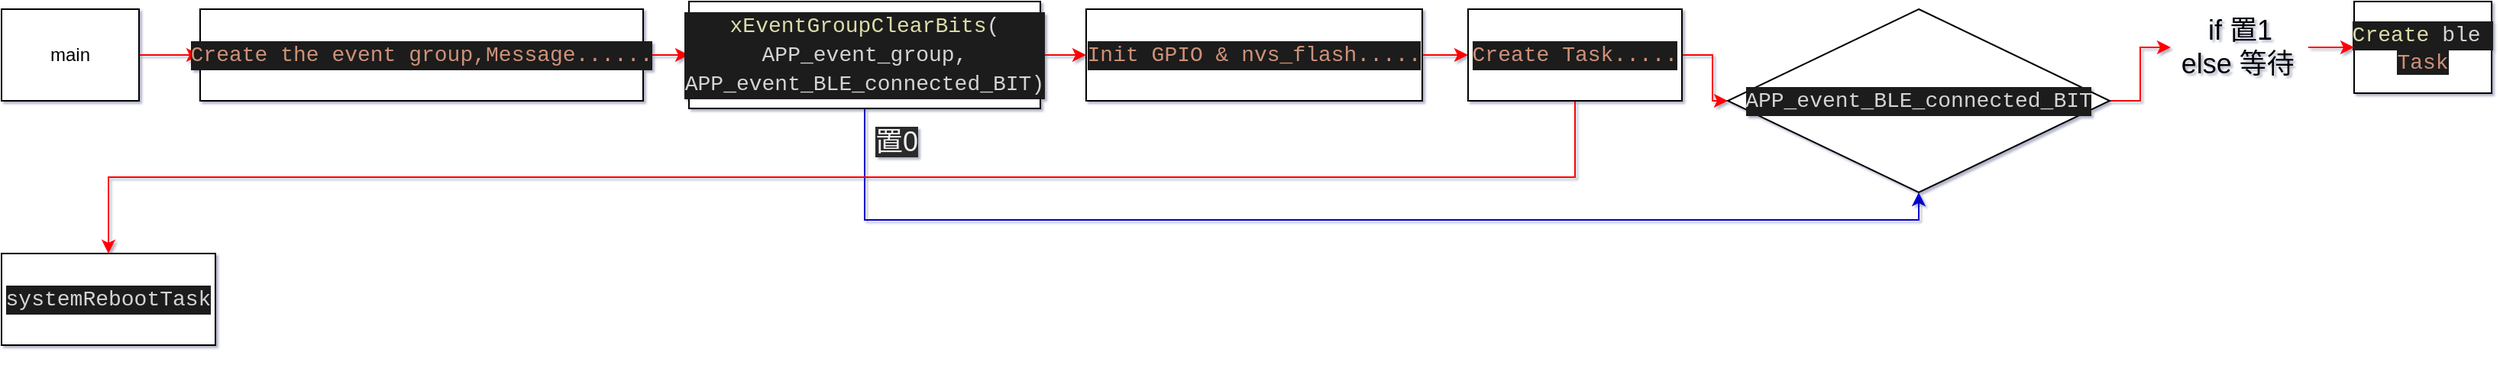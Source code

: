 <mxfile>
    <diagram id="5RoPnD_CVL5SY2kz-Fof" name="第 1 页">
        <mxGraphModel dx="861" dy="408" grid="1" gridSize="10" guides="1" tooltips="1" connect="1" arrows="1" fold="1" page="1" pageScale="1" pageWidth="827" pageHeight="1169" background="none" math="0" shadow="1">
            <root>
                <mxCell id="0"/>
                <mxCell id="1" parent="0"/>
                <mxCell id="5" value="main" parent="0"/>
                <mxCell id="9" style="edgeStyle=orthogonalEdgeStyle;rounded=0;orthogonalLoop=1;jettySize=auto;html=1;exitX=1;exitY=0.5;exitDx=0;exitDy=0;entryX=0;entryY=0.5;entryDx=0;entryDy=0;strokeColor=#FF0000;" parent="5" source="6" target="7" edge="1">
                    <mxGeometry relative="1" as="geometry"/>
                </mxCell>
                <mxCell id="6" value="main" style="rounded=0;whiteSpace=wrap;html=1;" parent="5" vertex="1">
                    <mxGeometry x="10" y="10" width="90" height="60" as="geometry"/>
                </mxCell>
                <mxCell id="13" style="edgeStyle=orthogonalEdgeStyle;rounded=0;orthogonalLoop=1;jettySize=auto;html=1;exitX=1;exitY=0.5;exitDx=0;exitDy=0;entryX=0;entryY=0.5;entryDx=0;entryDy=0;strokeColor=#FF0000;" parent="5" source="7" target="15" edge="1">
                    <mxGeometry relative="1" as="geometry"/>
                </mxCell>
                <UserObject label="&lt;div style=&quot;color: rgb(212 , 212 , 212) ; background-color: rgb(30 , 30 , 30) ; font-family: &amp;#34;consolas&amp;#34; , &amp;#34;courier new&amp;#34; , monospace ; font-size: 14px ; line-height: 19px&quot;&gt;&lt;span style=&quot;color: #ce9178&quot;&gt;Create&amp;nbsp;the&amp;nbsp;event&amp;nbsp;group,Message......&lt;/span&gt;&lt;/div&gt;" link="data:page/id,wrXvrnM50LdYt0AfGH2u" id="7">
                    <mxCell style="rounded=0;whiteSpace=wrap;html=1;" parent="5" vertex="1">
                        <mxGeometry x="140" y="10" width="290" height="60" as="geometry"/>
                    </mxCell>
                </UserObject>
                <mxCell id="33" value="" style="edgeStyle=orthogonalEdgeStyle;rounded=0;orthogonalLoop=1;jettySize=auto;html=1;strokeColor=#FF0000;" parent="5" source="11" target="21" edge="1">
                    <mxGeometry relative="1" as="geometry"/>
                </mxCell>
                <UserObject label="&lt;div style=&quot;color: rgb(212 , 212 , 212) ; background-color: rgb(30 , 30 , 30) ; font-family: &amp;#34;consolas&amp;#34; , &amp;#34;courier new&amp;#34; , monospace ; font-size: 14px ; line-height: 19px&quot;&gt;&lt;span style=&quot;color: #ce9178&quot;&gt;Init&amp;nbsp;GPIO&amp;nbsp;&amp;amp;&amp;nbsp;nvs_flash.....&lt;/span&gt;&lt;/div&gt;" link="data:page/id,a8jOR9PbANUBgkiXSudt" id="11">
                    <mxCell style="rounded=0;whiteSpace=wrap;html=1;" parent="5" vertex="1">
                        <mxGeometry x="720" y="10" width="220" height="60" as="geometry"/>
                    </mxCell>
                </UserObject>
                <mxCell id="32" value="" style="edgeStyle=orthogonalEdgeStyle;rounded=0;orthogonalLoop=1;jettySize=auto;html=1;strokeColor=#FF0000;" parent="5" source="15" target="11" edge="1">
                    <mxGeometry relative="1" as="geometry"/>
                </mxCell>
                <mxCell id="41" style="edgeStyle=orthogonalEdgeStyle;rounded=0;orthogonalLoop=1;jettySize=auto;html=1;exitX=0.5;exitY=1;exitDx=0;exitDy=0;entryX=0.5;entryY=1;entryDx=0;entryDy=0;strokeColor=#0000CC;" parent="5" source="15" target="24" edge="1">
                    <mxGeometry relative="1" as="geometry">
                        <mxPoint x="1290" y="180" as="targetPoint"/>
                        <Array as="points">
                            <mxPoint x="575" y="148"/>
                            <mxPoint x="1265" y="148"/>
                        </Array>
                    </mxGeometry>
                </mxCell>
                <mxCell id="15" value="&lt;div style=&quot;color: rgb(212 , 212 , 212) ; background-color: rgb(30 , 30 , 30) ; font-family: &amp;#34;consolas&amp;#34; , &amp;#34;courier new&amp;#34; , monospace ; font-size: 14px ; line-height: 19px&quot;&gt;&lt;span style=&quot;color: #dcdcaa&quot;&gt;xEventGroupClearBits&lt;/span&gt;(&lt;/div&gt;&lt;div style=&quot;color: rgb(212 , 212 , 212) ; background-color: rgb(30 , 30 , 30) ; font-family: &amp;#34;consolas&amp;#34; , &amp;#34;courier new&amp;#34; , monospace ; font-size: 14px ; line-height: 19px&quot;&gt;APP_event_group,&lt;/div&gt;&lt;div style=&quot;color: rgb(212 , 212 , 212) ; background-color: rgb(30 , 30 , 30) ; font-family: &amp;#34;consolas&amp;#34; , &amp;#34;courier new&amp;#34; , monospace ; font-size: 14px ; line-height: 19px&quot;&gt;APP_event_BLE_connected_BIT)&lt;/div&gt;" style="rounded=0;whiteSpace=wrap;html=1;" parent="5" vertex="1">
                    <mxGeometry x="460" y="5" width="230" height="70" as="geometry"/>
                </mxCell>
                <mxCell id="35" value="" style="edgeStyle=orthogonalEdgeStyle;rounded=0;orthogonalLoop=1;jettySize=auto;html=1;strokeColor=#FF0000;" parent="5" source="21" target="24" edge="1">
                    <mxGeometry relative="1" as="geometry"/>
                </mxCell>
                <mxCell id="xuh0LcmMXdxW7z62aXDx-43" style="edgeStyle=orthogonalEdgeStyle;rounded=0;orthogonalLoop=1;jettySize=auto;html=1;exitX=0.5;exitY=1;exitDx=0;exitDy=0;strokeColor=#FF0000;" parent="5" source="21" target="xuh0LcmMXdxW7z62aXDx-42" edge="1">
                    <mxGeometry relative="1" as="geometry"/>
                </mxCell>
                <mxCell id="21" value="&lt;div style=&quot;color: rgb(212 , 212 , 212) ; background-color: rgb(30 , 30 , 30) ; font-family: &amp;#34;consolas&amp;#34; , &amp;#34;courier new&amp;#34; , monospace ; font-size: 14px ; line-height: 19px&quot;&gt;&lt;span style=&quot;color: #ce9178&quot;&gt;Create&amp;nbsp;Task.....&lt;/span&gt;&lt;/div&gt;" style="rounded=0;whiteSpace=wrap;html=1;" parent="5" vertex="1">
                    <mxGeometry x="970" y="10" width="140" height="60" as="geometry"/>
                </mxCell>
                <mxCell id="23" value="&lt;div style=&quot;color: rgb(212 , 212 , 212) ; background-color: rgb(30 , 30 , 30) ; font-family: &amp;#34;consolas&amp;#34; , &amp;#34;courier new&amp;#34; , monospace ; font-size: 14px ; line-height: 19px&quot;&gt;&lt;span style=&quot;color: #dcdcaa&quot;&gt;Create&amp;nbsp;&lt;/span&gt;ble&amp;nbsp;&lt;/div&gt;&lt;span style=&quot;color: rgb(206 , 145 , 120) ; font-family: &amp;#34;consolas&amp;#34; , &amp;#34;courier new&amp;#34; , monospace ; font-size: 14px ; background-color: rgb(30 , 30 , 30)&quot;&gt;Task&lt;/span&gt;&lt;span style=&quot;color: rgb(206 , 145 , 120) ; font-family: &amp;#34;consolas&amp;#34; , &amp;#34;courier new&amp;#34; , monospace ; font-size: 14px ; background-color: rgb(30 , 30 , 30)&quot;&gt;&lt;br&gt;&lt;/span&gt;" style="rounded=0;whiteSpace=wrap;html=1;" parent="5" vertex="1">
                    <mxGeometry x="1550" y="5" width="90" height="60" as="geometry"/>
                </mxCell>
                <mxCell id="37" value="" style="edgeStyle=orthogonalEdgeStyle;rounded=0;orthogonalLoop=1;jettySize=auto;html=1;strokeColor=#FF0000;" parent="5" source="24" target="29" edge="1">
                    <mxGeometry relative="1" as="geometry"/>
                </mxCell>
                <mxCell id="24" value="&lt;div style=&quot;color: rgb(212 , 212 , 212) ; background-color: rgb(30 , 30 , 30) ; font-family: &amp;#34;consolas&amp;#34; , &amp;#34;courier new&amp;#34; , monospace ; font-size: 14px ; line-height: 19px&quot;&gt;APP_event_BLE_connected_BIT&lt;/div&gt;" style="rhombus;whiteSpace=wrap;html=1;" parent="5" vertex="1">
                    <mxGeometry x="1140" y="10" width="250" height="120" as="geometry"/>
                </mxCell>
                <mxCell id="38" value="" style="edgeStyle=orthogonalEdgeStyle;rounded=0;orthogonalLoop=1;jettySize=auto;html=1;strokeColor=#FF0000;" parent="5" source="29" target="23" edge="1">
                    <mxGeometry relative="1" as="geometry"/>
                </mxCell>
                <mxCell id="29" value="&lt;font style=&quot;font-size: 18px&quot;&gt;if 置1&lt;br&gt;else 等待&lt;/font&gt;&amp;nbsp;" style="text;html=1;resizable=0;autosize=1;align=center;verticalAlign=middle;points=[];fillColor=none;strokeColor=none;rounded=0;" parent="5" vertex="1">
                    <mxGeometry x="1430" y="15" width="90" height="40" as="geometry"/>
                </mxCell>
                <mxCell id="42" value="&lt;font style=&quot;color: rgb(240 , 240 , 240) ; font-family: &amp;#34;helvetica&amp;#34; ; font-style: normal ; font-weight: 400 ; letter-spacing: normal ; text-align: center ; text-indent: 0px ; text-transform: none ; word-spacing: 0px ; background-color: rgb(42 , 42 , 42) ; font-size: 18px&quot;&gt;置0&lt;br&gt;&lt;/font&gt;" style="text;whiteSpace=wrap;html=1;" parent="5" vertex="1">
                    <mxGeometry x="580" y="80" width="100" height="50" as="geometry"/>
                </mxCell>
                <UserObject label="&#10;&#10;&lt;div style=&quot;color: rgb(212, 212, 212); background-color: rgb(30, 30, 30); font-family: consolas, &amp;quot;courier new&amp;quot;, monospace; font-weight: normal; font-size: 14px; line-height: 19px;&quot;&gt;&lt;div&gt;&lt;span style=&quot;color: #d4d4d4&quot;&gt;systemRebootTask&lt;/span&gt;&lt;/div&gt;&lt;/div&gt;&#10;&#10;" link="data:page/id,4V1_PrjN0SGX2TlDRRc8" linkTarget="_blank" id="xuh0LcmMXdxW7z62aXDx-42">
                    <mxCell style="rounded=0;whiteSpace=wrap;html=1;" parent="5" vertex="1">
                        <mxGeometry x="10" y="170" width="140" height="60" as="geometry"/>
                    </mxCell>
                </UserObject>
            </root>
        </mxGraphModel>
    </diagram>
    <diagram id="a8jOR9PbANUBgkiXSudt" name="Init GPIO &amp; nvs_flash">
        <mxGraphModel dx="734" dy="408" grid="1" gridSize="10" guides="1" tooltips="1" connect="1" arrows="1" fold="1" page="1" pageScale="1" pageWidth="827" pageHeight="1169" math="0" shadow="0">
            <root>
                <mxCell id="EBEWQ9Gt5BE9U0cSNTgu-0"/>
                <mxCell id="EBEWQ9Gt5BE9U0cSNTgu-1" parent="EBEWQ9Gt5BE9U0cSNTgu-0"/>
                <mxCell id="EBEWQ9Gt5BE9U0cSNTgu-2" value="&lt;div style=&quot;color: rgb(212, 212, 212); background-color: rgb(30, 30, 30); font-family: consolas, &amp;quot;courier new&amp;quot;, monospace; font-weight: normal; font-size: 14px; line-height: 19px;&quot;&gt;&lt;div&gt;&lt;span style=&quot;color: #d4d4d4&quot;&gt;&amp;nbsp;&amp;nbsp;&amp;nbsp;&amp;nbsp;&lt;/span&gt;&lt;span style=&quot;color: #6a9955&quot;&gt;/*&amp;nbsp;IO&amp;nbsp;初始化&amp;nbsp;*/&lt;/span&gt;&lt;/div&gt;&lt;div&gt;&lt;span style=&quot;color: #d4d4d4&quot;&gt;&amp;nbsp;&amp;nbsp;&amp;nbsp;&amp;nbsp;&lt;/span&gt;&lt;span style=&quot;color: #dcdcaa&quot;&gt;gpio_reset_pin&lt;/span&gt;&lt;span style=&quot;color: #d4d4d4&quot;&gt;(&lt;/span&gt;&lt;span style=&quot;color: #b5cea8&quot;&gt;3&lt;/span&gt;&lt;span style=&quot;color: #d4d4d4&quot;&gt;);&lt;/span&gt;&lt;/div&gt;&lt;div&gt;&lt;span style=&quot;color: #d4d4d4&quot;&gt;&amp;nbsp;&amp;nbsp;&amp;nbsp;&amp;nbsp;&lt;/span&gt;&lt;span style=&quot;color: #dcdcaa&quot;&gt;gpio_reset_pin&lt;/span&gt;&lt;span style=&quot;color: #d4d4d4&quot;&gt;(&lt;/span&gt;&lt;span style=&quot;color: #b5cea8&quot;&gt;4&lt;/span&gt;&lt;span style=&quot;color: #d4d4d4&quot;&gt;);&lt;/span&gt;&lt;/div&gt;&lt;div&gt;&lt;span style=&quot;color: #d4d4d4&quot;&gt;&amp;nbsp;&amp;nbsp;&amp;nbsp;&amp;nbsp;&lt;/span&gt;&lt;span style=&quot;color: #dcdcaa&quot;&gt;gpio_reset_pin&lt;/span&gt;&lt;span style=&quot;color: #d4d4d4&quot;&gt;(&lt;/span&gt;&lt;span style=&quot;color: #b5cea8&quot;&gt;5&lt;/span&gt;&lt;span style=&quot;color: #d4d4d4&quot;&gt;);&lt;/span&gt;&lt;/div&gt;&lt;div&gt;&lt;span style=&quot;color: #d4d4d4&quot;&gt;&amp;nbsp;&amp;nbsp;&amp;nbsp;&amp;nbsp;&lt;/span&gt;&lt;span style=&quot;color: #dcdcaa&quot;&gt;gpio_reset_pin&lt;/span&gt;&lt;span style=&quot;color: #d4d4d4&quot;&gt;(&lt;/span&gt;&lt;span style=&quot;color: #b5cea8&quot;&gt;18&lt;/span&gt;&lt;span style=&quot;color: #d4d4d4&quot;&gt;);&lt;/span&gt;&lt;/div&gt;&lt;div&gt;&lt;span style=&quot;color: #d4d4d4&quot;&gt;&amp;nbsp;&amp;nbsp;&amp;nbsp;&amp;nbsp;&lt;/span&gt;&lt;span style=&quot;color: #dcdcaa&quot;&gt;gpio_reset_pin&lt;/span&gt;&lt;span style=&quot;color: #d4d4d4&quot;&gt;(&lt;/span&gt;&lt;span style=&quot;color: #b5cea8&quot;&gt;19&lt;/span&gt;&lt;span style=&quot;color: #d4d4d4&quot;&gt;);&lt;/span&gt;&lt;/div&gt;&lt;div&gt;&lt;span style=&quot;color: #d4d4d4&quot;&gt;&amp;nbsp;&amp;nbsp;&amp;nbsp;&amp;nbsp;&lt;/span&gt;&lt;span style=&quot;color: #dcdcaa&quot;&gt;gpio_set_level&lt;/span&gt;&lt;span style=&quot;color: #d4d4d4&quot;&gt;(&lt;/span&gt;&lt;span style=&quot;color: #b5cea8&quot;&gt;18&lt;/span&gt;&lt;span style=&quot;color: #d4d4d4&quot;&gt;,&amp;nbsp;&lt;/span&gt;&lt;span style=&quot;color: #b5cea8&quot;&gt;0&lt;/span&gt;&lt;span style=&quot;color: #d4d4d4&quot;&gt;);&lt;/span&gt;&lt;span style=&quot;color: #6a9955&quot;&gt;//白&lt;/span&gt;&lt;/div&gt;&lt;div&gt;&lt;span style=&quot;color: #d4d4d4&quot;&gt;&amp;nbsp;&amp;nbsp;&amp;nbsp;&amp;nbsp;&lt;/span&gt;&lt;span style=&quot;color: #dcdcaa&quot;&gt;gpio_set_level&lt;/span&gt;&lt;span style=&quot;color: #d4d4d4&quot;&gt;(&lt;/span&gt;&lt;span style=&quot;color: #b5cea8&quot;&gt;19&lt;/span&gt;&lt;span style=&quot;color: #d4d4d4&quot;&gt;,&amp;nbsp;&lt;/span&gt;&lt;span style=&quot;color: #b5cea8&quot;&gt;0&lt;/span&gt;&lt;span style=&quot;color: #d4d4d4&quot;&gt;);&lt;/span&gt;&lt;span style=&quot;color: #6a9955&quot;&gt;//橙&lt;/span&gt;&lt;/div&gt;&lt;div&gt;&lt;span style=&quot;color: #d4d4d4&quot;&gt;&amp;nbsp;&amp;nbsp;&amp;nbsp;&amp;nbsp;&lt;/span&gt;&lt;span style=&quot;color: #dcdcaa&quot;&gt;gpio_set_level&lt;/span&gt;&lt;span style=&quot;color: #d4d4d4&quot;&gt;(&lt;/span&gt;&lt;span style=&quot;color: #b5cea8&quot;&gt;3&lt;/span&gt;&lt;span style=&quot;color: #d4d4d4&quot;&gt;,&amp;nbsp;&lt;/span&gt;&lt;span style=&quot;color: #b5cea8&quot;&gt;0&lt;/span&gt;&lt;span style=&quot;color: #d4d4d4&quot;&gt;);&amp;nbsp;&lt;/span&gt;&lt;span style=&quot;color: #6a9955&quot;&gt;//三色灯红&amp;nbsp;&amp;nbsp;&lt;/span&gt;&lt;/div&gt;&lt;div&gt;&lt;span style=&quot;color: #d4d4d4&quot;&gt;&amp;nbsp;&amp;nbsp;&amp;nbsp;&amp;nbsp;&lt;/span&gt;&lt;span style=&quot;color: #dcdcaa&quot;&gt;gpio_set_level&lt;/span&gt;&lt;span style=&quot;color: #d4d4d4&quot;&gt;(&lt;/span&gt;&lt;span style=&quot;color: #b5cea8&quot;&gt;4&lt;/span&gt;&lt;span style=&quot;color: #d4d4d4&quot;&gt;,&amp;nbsp;&lt;/span&gt;&lt;span style=&quot;color: #b5cea8&quot;&gt;0&lt;/span&gt;&lt;span style=&quot;color: #d4d4d4&quot;&gt;);&amp;nbsp;&lt;/span&gt;&lt;span style=&quot;color: #6a9955&quot;&gt;//三色灯绿&lt;/span&gt;&lt;/div&gt;&lt;div&gt;&lt;span style=&quot;color: #d4d4d4&quot;&gt;&amp;nbsp;&amp;nbsp;&amp;nbsp;&amp;nbsp;&lt;/span&gt;&lt;span style=&quot;color: #dcdcaa&quot;&gt;gpio_set_level&lt;/span&gt;&lt;span style=&quot;color: #d4d4d4&quot;&gt;(&lt;/span&gt;&lt;span style=&quot;color: #b5cea8&quot;&gt;5&lt;/span&gt;&lt;span style=&quot;color: #d4d4d4&quot;&gt;,&amp;nbsp;&lt;/span&gt;&lt;span style=&quot;color: #b5cea8&quot;&gt;0&lt;/span&gt;&lt;span style=&quot;color: #d4d4d4&quot;&gt;);&amp;nbsp;&lt;/span&gt;&lt;span style=&quot;color: #6a9955&quot;&gt;//三色灯橙&lt;/span&gt;&lt;/div&gt;&lt;div&gt;&lt;span style=&quot;color: #d4d4d4&quot;&gt;&amp;nbsp;&amp;nbsp;&amp;nbsp;&amp;nbsp;&lt;/span&gt;&lt;span style=&quot;color: #dcdcaa&quot;&gt;gpio_set_direction&lt;/span&gt;&lt;span style=&quot;color: #d4d4d4&quot;&gt;(&lt;/span&gt;&lt;span style=&quot;color: #b5cea8&quot;&gt;3&lt;/span&gt;&lt;span style=&quot;color: #d4d4d4&quot;&gt;,&amp;nbsp;GPIO_MODE_OUTPUT);&lt;/span&gt;&lt;/div&gt;&lt;div&gt;&lt;span style=&quot;color: #d4d4d4&quot;&gt;&amp;nbsp;&amp;nbsp;&amp;nbsp;&amp;nbsp;&lt;/span&gt;&lt;span style=&quot;color: #dcdcaa&quot;&gt;gpio_set_direction&lt;/span&gt;&lt;span style=&quot;color: #d4d4d4&quot;&gt;(&lt;/span&gt;&lt;span style=&quot;color: #b5cea8&quot;&gt;4&lt;/span&gt;&lt;span style=&quot;color: #d4d4d4&quot;&gt;,&amp;nbsp;GPIO_MODE_OUTPUT);&lt;/span&gt;&lt;/div&gt;&lt;div&gt;&lt;span style=&quot;color: #d4d4d4&quot;&gt;&amp;nbsp;&amp;nbsp;&amp;nbsp;&amp;nbsp;&lt;/span&gt;&lt;span style=&quot;color: #dcdcaa&quot;&gt;gpio_set_direction&lt;/span&gt;&lt;span style=&quot;color: #d4d4d4&quot;&gt;(&lt;/span&gt;&lt;span style=&quot;color: #b5cea8&quot;&gt;5&lt;/span&gt;&lt;span style=&quot;color: #d4d4d4&quot;&gt;,&amp;nbsp;GPIO_MODE_OUTPUT);&lt;/span&gt;&lt;/div&gt;&lt;div&gt;&lt;span style=&quot;color: #d4d4d4&quot;&gt;&amp;nbsp;&amp;nbsp;&amp;nbsp;&amp;nbsp;&lt;/span&gt;&lt;span style=&quot;color: #dcdcaa&quot;&gt;gpio_set_direction&lt;/span&gt;&lt;span style=&quot;color: #d4d4d4&quot;&gt;(&lt;/span&gt;&lt;span style=&quot;color: #b5cea8&quot;&gt;18&lt;/span&gt;&lt;span style=&quot;color: #d4d4d4&quot;&gt;,&amp;nbsp;GPIO_MODE_OUTPUT);&lt;/span&gt;&lt;/div&gt;&lt;div&gt;&lt;span style=&quot;color: #d4d4d4&quot;&gt;&amp;nbsp;&amp;nbsp;&amp;nbsp;&amp;nbsp;&lt;/span&gt;&lt;span style=&quot;color: #dcdcaa&quot;&gt;gpio_set_direction&lt;/span&gt;&lt;span style=&quot;color: #d4d4d4&quot;&gt;(&lt;/span&gt;&lt;span style=&quot;color: #b5cea8&quot;&gt;19&lt;/span&gt;&lt;span style=&quot;color: #d4d4d4&quot;&gt;,&amp;nbsp;GPIO_MODE_OUTPUT);&lt;/span&gt;&lt;/div&gt;&lt;br&gt;&lt;div&gt;&lt;span style=&quot;color: #d4d4d4&quot;&gt;&amp;nbsp;&amp;nbsp;&amp;nbsp;&amp;nbsp;&lt;/span&gt;&lt;span style=&quot;color: #6a9955&quot;&gt;//Initialize&amp;nbsp;NVS&lt;/span&gt;&lt;/div&gt;&lt;div&gt;&lt;span style=&quot;color: #d4d4d4&quot;&gt;&amp;nbsp;&amp;nbsp;&amp;nbsp;&amp;nbsp;&lt;/span&gt;&lt;span style=&quot;color: #4ec9b0&quot;&gt;esp_err_t&lt;/span&gt;&lt;span style=&quot;color: #d4d4d4&quot;&gt;&amp;nbsp;ret&amp;nbsp;=&amp;nbsp;&lt;/span&gt;&lt;span style=&quot;color: #dcdcaa&quot;&gt;nvs_flash_init&lt;/span&gt;&lt;span style=&quot;color: #d4d4d4&quot;&gt;();&lt;/span&gt;&lt;/div&gt;&lt;div&gt;&lt;span style=&quot;color: #d4d4d4&quot;&gt;&amp;nbsp;&amp;nbsp;&amp;nbsp;&amp;nbsp;&lt;/span&gt;&lt;span style=&quot;color: #c586c0&quot;&gt;if&lt;/span&gt;&lt;span style=&quot;color: #d4d4d4&quot;&gt;&amp;nbsp;(ret&amp;nbsp;==&amp;nbsp;ESP_ERR_NVS_NO_FREE_PAGES&amp;nbsp;||&amp;nbsp;ret&amp;nbsp;==&amp;nbsp;ESP_ERR_NVS_NEW_VERSION_FOUND)&amp;nbsp;{&lt;/span&gt;&lt;/div&gt;&lt;div&gt;&lt;span style=&quot;color: #d4d4d4&quot;&gt;&amp;nbsp;&amp;nbsp;&amp;nbsp;&amp;nbsp;&amp;nbsp;&amp;nbsp;&amp;nbsp;&amp;nbsp;&lt;/span&gt;&lt;span style=&quot;color: #dcdcaa&quot;&gt;ESP_ERROR_CHECK&lt;/span&gt;&lt;span style=&quot;color: #d4d4d4&quot;&gt;(&lt;/span&gt;&lt;span style=&quot;color: #dcdcaa&quot;&gt;nvs_flash_erase&lt;/span&gt;&lt;span style=&quot;color: #d4d4d4&quot;&gt;());&lt;/span&gt;&lt;/div&gt;&lt;div&gt;&lt;span style=&quot;color: #d4d4d4&quot;&gt;&amp;nbsp;&amp;nbsp;&amp;nbsp;&amp;nbsp;&amp;nbsp;&amp;nbsp;&amp;nbsp;&amp;nbsp;ret&amp;nbsp;=&amp;nbsp;&lt;/span&gt;&lt;span style=&quot;color: #dcdcaa&quot;&gt;nvs_flash_init&lt;/span&gt;&lt;span style=&quot;color: #d4d4d4&quot;&gt;();&lt;/span&gt;&lt;/div&gt;&lt;div&gt;&lt;span style=&quot;color: #d4d4d4&quot;&gt;&amp;nbsp;&amp;nbsp;&amp;nbsp;&amp;nbsp;}&lt;/span&gt;&lt;/div&gt;&lt;div&gt;&lt;span style=&quot;color: #d4d4d4&quot;&gt;&amp;nbsp;&amp;nbsp;&amp;nbsp;&amp;nbsp;&lt;/span&gt;&lt;span style=&quot;color: #dcdcaa&quot;&gt;ESP_ERROR_CHECK&lt;/span&gt;&lt;span style=&quot;color: #d4d4d4&quot;&gt;(ret);&lt;/span&gt;&lt;/div&gt;&lt;/div&gt;" style="text;whiteSpace=wrap;html=1;" parent="EBEWQ9Gt5BE9U0cSNTgu-1" vertex="1">
                    <mxGeometry x="10" y="10" width="550" height="470" as="geometry"/>
                </mxCell>
            </root>
        </mxGraphModel>
    </diagram>
    <diagram id="wrXvrnM50LdYt0AfGH2u" name="Create the event group,Message">
        <mxGraphModel dx="734" dy="408" grid="1" gridSize="10" guides="1" tooltips="1" connect="1" arrows="1" fold="1" page="1" pageScale="1" pageWidth="827" pageHeight="1169" math="0" shadow="0">
            <root>
                <mxCell id="6lZweEzdF3mglzrQLffI-0"/>
                <mxCell id="6lZweEzdF3mglzrQLffI-1" parent="6lZweEzdF3mglzrQLffI-0"/>
                <mxCell id="dxI5uqgQ3DgWFzppWgE1-0" value="&lt;div style=&quot;color: rgb(212 , 212 , 212) ; background-color: rgb(30 , 30 , 30) ; font-family: &amp;#34;consolas&amp;#34; , &amp;#34;courier new&amp;#34; , monospace ; font-weight: normal ; font-size: 14px ; line-height: 19px&quot;&gt;&lt;div&gt;&lt;span style=&quot;color: #d4d4d4&quot;&gt;APP_event_group&amp;nbsp;=&amp;nbsp;&lt;/span&gt;&lt;span style=&quot;color: #dcdcaa&quot;&gt;xEventGroupCreate&lt;/span&gt;&lt;span style=&quot;color: #d4d4d4&quot;&gt;();&lt;/span&gt;&lt;/div&gt;&lt;div&gt;&lt;span style=&quot;color: #d4d4d4&quot;&gt;ble_degC&amp;nbsp;=&amp;nbsp;&lt;/span&gt;&lt;span style=&quot;color: #dcdcaa&quot;&gt;xMessageBufferCreate&lt;/span&gt;&lt;span style=&quot;color: #d4d4d4&quot;&gt;(&lt;/span&gt;&lt;span style=&quot;color: #b5cea8&quot;&gt;8&lt;/span&gt;&lt;span style=&quot;color: #d4d4d4&quot;&gt;);&lt;/span&gt;&lt;/div&gt;&lt;div&gt;&lt;span style=&quot;color: #d4d4d4&quot;&gt;ds18b20degC&amp;nbsp;=&amp;nbsp;&lt;/span&gt;&lt;span style=&quot;color: #dcdcaa&quot;&gt;xMessageBufferCreate&lt;/span&gt;&lt;span style=&quot;color: #d4d4d4&quot;&gt;(&lt;/span&gt;&lt;span style=&quot;color: #b5cea8&quot;&gt;8&lt;/span&gt;&lt;span style=&quot;color: #d4d4d4&quot;&gt;);&lt;/span&gt;&lt;/div&gt;&lt;div&gt;&lt;span style=&quot;color: #d4d4d4&quot;&gt;esp32degC&amp;nbsp;=&amp;nbsp;&lt;/span&gt;&lt;span style=&quot;color: #dcdcaa&quot;&gt;xMessageBufferCreate&lt;/span&gt;&lt;span style=&quot;color: #d4d4d4&quot;&gt;(&lt;/span&gt;&lt;span style=&quot;color: #b5cea8&quot;&gt;8&lt;/span&gt;&lt;span style=&quot;color: #d4d4d4&quot;&gt;);&lt;/span&gt;&lt;/div&gt;&lt;div&gt;&lt;span style=&quot;color: #d4d4d4&quot;&gt;tcp_send_data&amp;nbsp;&amp;nbsp;=&amp;nbsp;&lt;/span&gt;&lt;span style=&quot;color: #dcdcaa&quot;&gt;xMessageBufferCreate&lt;/span&gt;&lt;span style=&quot;color: #d4d4d4&quot;&gt;(&lt;/span&gt;&lt;span style=&quot;color: #b5cea8&quot;&gt;132&lt;/span&gt;&lt;span style=&quot;color: #d4d4d4&quot;&gt;);&lt;/span&gt;&lt;/div&gt;&lt;div&gt;&lt;span style=&quot;color: #d4d4d4&quot;&gt;ir_rx_data&amp;nbsp;&amp;nbsp;=&amp;nbsp;&lt;/span&gt;&lt;span style=&quot;color: #dcdcaa&quot;&gt;xMessageBufferCreate&lt;/span&gt;&lt;span style=&quot;color: #d4d4d4&quot;&gt;(&lt;/span&gt;&lt;span style=&quot;color: #b5cea8&quot;&gt;17&lt;/span&gt;&lt;span style=&quot;color: #d4d4d4&quot;&gt;);&lt;/span&gt;&lt;/div&gt;&lt;div&gt;&lt;span style=&quot;color: #d4d4d4&quot;&gt;ir_tx_data&amp;nbsp;=&amp;nbsp;&amp;nbsp;&lt;/span&gt;&lt;span style=&quot;color: #dcdcaa&quot;&gt;xMessageBufferCreate&lt;/span&gt;&lt;span style=&quot;color: #d4d4d4&quot;&gt;(&lt;/span&gt;&lt;span style=&quot;color: #b5cea8&quot;&gt;17&lt;/span&gt;&lt;span style=&quot;color: #d4d4d4&quot;&gt;);&lt;/span&gt;&lt;/div&gt;&lt;div&gt;&lt;span style=&quot;color: #d4d4d4&quot;&gt;IRPS_temp&amp;nbsp;=&amp;nbsp;&lt;/span&gt;&lt;span style=&quot;color: #dcdcaa&quot;&gt;xMessageBufferCreate&lt;/span&gt;&lt;span style=&quot;color: #d4d4d4&quot;&gt;(&lt;/span&gt;&lt;span style=&quot;color: #b5cea8&quot;&gt;8&lt;/span&gt;&lt;span style=&quot;color: #d4d4d4&quot;&gt;);&lt;/span&gt;&lt;/div&gt;&lt;/div&gt;" style="text;whiteSpace=wrap;html=1;" parent="6lZweEzdF3mglzrQLffI-1" vertex="1">
                    <mxGeometry x="10" y="10" width="390" height="190" as="geometry"/>
                </mxCell>
            </root>
        </mxGraphModel>
    </diagram>
    <diagram id="4V1_PrjN0SGX2TlDRRc8" name="systemRebootTask">
        <mxGraphModel dx="861" dy="408" grid="1" gridSize="10" guides="1" tooltips="1" connect="1" arrows="1" fold="1" page="1" pageScale="1" pageWidth="827" pageHeight="1169" math="0" shadow="0">
            <root>
                <mxCell id="w1-R2uyAYLQS4_3xLMUT-0"/>
                <mxCell id="w1-R2uyAYLQS4_3xLMUT-1" parent="w1-R2uyAYLQS4_3xLMUT-0"/>
            </root>
        </mxGraphModel>
    </diagram>
    <diagram id="jwjxFZlvrrOfplzSQp87" name="IRps_task">
        <mxGraphModel dx="845" dy="390" grid="1" gridSize="10" guides="1" tooltips="1" connect="1" arrows="1" fold="1" page="1" pageScale="1" pageWidth="827" pageHeight="1169" math="0" shadow="0">
            <root>
                <mxCell id="FIXEF99QvNn8nzT5pElE-0"/>
                <mxCell id="FIXEF99QvNn8nzT5pElE-1" parent="FIXEF99QvNn8nzT5pElE-0"/>
                <mxCell id="COegxrftvjGJvGCBfeYD-2" style="edgeStyle=orthogonalEdgeStyle;rounded=0;orthogonalLoop=1;jettySize=auto;html=1;exitX=0.5;exitY=1;exitDx=0;exitDy=0;entryX=0.5;entryY=0;entryDx=0;entryDy=0;" edge="1" parent="FIXEF99QvNn8nzT5pElE-1" source="COegxrftvjGJvGCBfeYD-0" target="COegxrftvjGJvGCBfeYD-1">
                    <mxGeometry relative="1" as="geometry"/>
                </mxCell>
                <mxCell id="HiOEBD3FBy5xvAHT-9AV-19" style="edgeStyle=none;rounded=0;orthogonalLoop=1;jettySize=auto;html=1;exitX=1;exitY=1;exitDx=0;exitDy=0;entryX=0;entryY=0;entryDx=0;entryDy=0;strokeColor=#FF0000;" edge="1" parent="FIXEF99QvNn8nzT5pElE-1" source="COegxrftvjGJvGCBfeYD-0" target="COegxrftvjGJvGCBfeYD-34">
                    <mxGeometry relative="1" as="geometry">
                        <mxPoint x="660" y="600" as="targetPoint"/>
                    </mxGeometry>
                </mxCell>
                <mxCell id="COegxrftvjGJvGCBfeYD-0" value="&lt;div style=&quot;color: rgb(212 , 212 , 212) ; background-color: rgb(30 , 30 , 30) ; font-family: &amp;#34;consolas&amp;#34; , &amp;#34;courier new&amp;#34; , monospace ; font-size: 14px ; line-height: 19px&quot;&gt;开始&lt;/div&gt;" style="rounded=1;whiteSpace=wrap;html=1;" vertex="1" parent="FIXEF99QvNn8nzT5pElE-1">
                    <mxGeometry x="360" y="40" width="120" height="50" as="geometry"/>
                </mxCell>
                <mxCell id="COegxrftvjGJvGCBfeYD-3" style="edgeStyle=orthogonalEdgeStyle;rounded=0;orthogonalLoop=1;jettySize=auto;html=1;exitX=1;exitY=0.5;exitDx=0;exitDy=0;" edge="1" parent="FIXEF99QvNn8nzT5pElE-1" source="COegxrftvjGJvGCBfeYD-1">
                    <mxGeometry relative="1" as="geometry">
                        <mxPoint x="420" y="110" as="targetPoint"/>
                        <mxPoint x="520" y="225" as="sourcePoint"/>
                        <Array as="points">
                            <mxPoint x="500" y="220"/>
                            <mxPoint x="510" y="220"/>
                            <mxPoint x="510" y="110"/>
                        </Array>
                    </mxGeometry>
                </mxCell>
                <mxCell id="COegxrftvjGJvGCBfeYD-6" value="" style="edgeStyle=none;rounded=0;orthogonalLoop=1;jettySize=auto;html=1;" edge="1" parent="FIXEF99QvNn8nzT5pElE-1" source="COegxrftvjGJvGCBfeYD-1" target="COegxrftvjGJvGCBfeYD-5">
                    <mxGeometry relative="1" as="geometry"/>
                </mxCell>
                <mxCell id="COegxrftvjGJvGCBfeYD-1" value="&lt;font style=&quot;font-size: 14px&quot;&gt;&lt;span style=&quot;color: rgb(212 , 212 , 212) ; font-family: &amp;#34;consolas&amp;#34; , &amp;#34;courier new&amp;#34; , monospace ; background-color: rgb(30 , 30 , 30)&quot;&gt;等待接收IR数据&lt;br&gt;ir_rx_data；&lt;br&gt;&lt;/span&gt;&lt;span style=&quot;color: rgb(212 , 212 , 212) ; font-family: &amp;#34;consolas&amp;#34; , &amp;#34;courier new&amp;#34; , monospace ; background-color: rgb(30 , 30 , 30)&quot;&gt;ir_ps_data[13]&lt;/span&gt;&lt;/font&gt;" style="rhombus;whiteSpace=wrap;html=1;" vertex="1" parent="FIXEF99QvNn8nzT5pElE-1">
                    <mxGeometry x="340" y="140" width="160" height="170" as="geometry"/>
                </mxCell>
                <mxCell id="COegxrftvjGJvGCBfeYD-8" value="" style="edgeStyle=none;rounded=0;orthogonalLoop=1;jettySize=auto;html=1;" edge="1" parent="FIXEF99QvNn8nzT5pElE-1" source="COegxrftvjGJvGCBfeYD-5" target="COegxrftvjGJvGCBfeYD-7">
                    <mxGeometry relative="1" as="geometry"/>
                </mxCell>
                <mxCell id="COegxrftvjGJvGCBfeYD-5" value="&lt;div style=&quot;color: rgb(212 , 212 , 212) ; background-color: rgb(30 , 30 , 30) ; font-family: &amp;#34;consolas&amp;#34; , &amp;#34;courier new&amp;#34; , monospace ; font-size: 14px ; line-height: 19px&quot;&gt;&lt;span style=&quot;color: #9cdcfe&quot;&gt;存储到RTC RAM&lt;/span&gt;&lt;/div&gt;&lt;div style=&quot;color: rgb(212 , 212 , 212) ; background-color: rgb(30 , 30 , 30) ; font-family: &amp;#34;consolas&amp;#34; , &amp;#34;courier new&amp;#34; , monospace ; font-size: 14px ; line-height: 19px&quot;&gt;&lt;span style=&quot;color: #9cdcfe&quot;&gt;sleep_ir_data&lt;/span&gt;&lt;/div&gt;" style="rounded=0;whiteSpace=wrap;html=1;" vertex="1" parent="FIXEF99QvNn8nzT5pElE-1">
                    <mxGeometry x="360" y="340" width="120" height="60" as="geometry"/>
                </mxCell>
                <mxCell id="COegxrftvjGJvGCBfeYD-14" value="" style="edgeStyle=none;rounded=0;orthogonalLoop=1;jettySize=auto;html=1;" edge="1" parent="FIXEF99QvNn8nzT5pElE-1" source="COegxrftvjGJvGCBfeYD-7" target="COegxrftvjGJvGCBfeYD-13">
                    <mxGeometry relative="1" as="geometry"/>
                </mxCell>
                <mxCell id="COegxrftvjGJvGCBfeYD-16" value="" style="edgeStyle=none;rounded=0;orthogonalLoop=1;jettySize=auto;html=1;" edge="1" parent="FIXEF99QvNn8nzT5pElE-1" source="COegxrftvjGJvGCBfeYD-7" target="COegxrftvjGJvGCBfeYD-15">
                    <mxGeometry relative="1" as="geometry"/>
                </mxCell>
                <mxCell id="COegxrftvjGJvGCBfeYD-7" value="空调是否开机" style="rhombus;whiteSpace=wrap;html=1;rounded=0;" vertex="1" parent="FIXEF99QvNn8nzT5pElE-1">
                    <mxGeometry x="365" y="430" width="110" height="110" as="geometry"/>
                </mxCell>
                <mxCell id="HiOEBD3FBy5xvAHT-9AV-23" value="" style="edgeStyle=none;rounded=0;orthogonalLoop=1;jettySize=auto;html=1;strokeColor=#FFFFFF;" edge="1" parent="FIXEF99QvNn8nzT5pElE-1" source="COegxrftvjGJvGCBfeYD-13" target="HiOEBD3FBy5xvAHT-9AV-20">
                    <mxGeometry relative="1" as="geometry"/>
                </mxCell>
                <mxCell id="COegxrftvjGJvGCBfeYD-13" value="&lt;div style=&quot;color: rgb(212 , 212 , 212) ; background-color: rgb(30 , 30 , 30) ; font-family: &amp;#34;consolas&amp;#34; , &amp;#34;courier new&amp;#34; , monospace ; font-size: 14px ; line-height: 19px&quot;&gt;&lt;span style=&quot;color: #6a9955&quot;&gt;关掉进入IO休眠定时器&lt;/span&gt;&lt;/div&gt;" style="whiteSpace=wrap;html=1;rounded=0;" vertex="1" parent="FIXEF99QvNn8nzT5pElE-1">
                    <mxGeometry x="360" y="560" width="120" height="60" as="geometry"/>
                </mxCell>
                <mxCell id="COegxrftvjGJvGCBfeYD-33" style="edgeStyle=none;rounded=0;orthogonalLoop=1;jettySize=auto;html=1;exitX=0.5;exitY=1;exitDx=0;exitDy=0;entryX=0.5;entryY=0;entryDx=0;entryDy=0;" edge="1" parent="FIXEF99QvNn8nzT5pElE-1" source="COegxrftvjGJvGCBfeYD-15" target="COegxrftvjGJvGCBfeYD-32">
                    <mxGeometry relative="1" as="geometry"/>
                </mxCell>
                <mxCell id="COegxrftvjGJvGCBfeYD-15" value="&lt;span&gt;设定要发送出去的关机码&lt;/span&gt;&lt;br&gt;&lt;div style=&quot;color: rgb(212 , 212 , 212) ; background-color: rgb(30 , 30 , 30) ; font-family: &amp;#34;consolas&amp;#34; , &amp;#34;courier new&amp;#34; , monospace ; font-size: 14px ; line-height: 19px&quot;&gt;&lt;span style=&quot;color: rgb(156 , 220 , 254)&quot;&gt;ir_ps_data[13]&lt;/span&gt;&lt;/div&gt;" style="whiteSpace=wrap;html=1;rounded=0;" vertex="1" parent="FIXEF99QvNn8nzT5pElE-1">
                    <mxGeometry x="750" y="455" width="120" height="60" as="geometry"/>
                </mxCell>
                <mxCell id="COegxrftvjGJvGCBfeYD-20" value="" style="edgeStyle=none;rounded=0;orthogonalLoop=1;jettySize=auto;html=1;" edge="1" parent="FIXEF99QvNn8nzT5pElE-1" source="COegxrftvjGJvGCBfeYD-17" target="COegxrftvjGJvGCBfeYD-19">
                    <mxGeometry relative="1" as="geometry"/>
                </mxCell>
                <mxCell id="COegxrftvjGJvGCBfeYD-22" value="" style="edgeStyle=none;rounded=0;orthogonalLoop=1;jettySize=auto;html=1;" edge="1" parent="FIXEF99QvNn8nzT5pElE-1" source="COegxrftvjGJvGCBfeYD-17" target="COegxrftvjGJvGCBfeYD-21">
                    <mxGeometry relative="1" as="geometry"/>
                </mxCell>
                <mxCell id="COegxrftvjGJvGCBfeYD-17" value="判断空调&lt;br&gt;是否定时数据" style="rhombus;whiteSpace=wrap;html=1;rounded=0;" vertex="1" parent="FIXEF99QvNn8nzT5pElE-1">
                    <mxGeometry x="365" y="710" width="110" height="120" as="geometry"/>
                </mxCell>
                <mxCell id="COegxrftvjGJvGCBfeYD-24" style="edgeStyle=none;rounded=0;orthogonalLoop=1;jettySize=auto;html=1;exitX=1;exitY=1;exitDx=0;exitDy=0;entryX=0;entryY=0.5;entryDx=0;entryDy=0;" edge="1" parent="FIXEF99QvNn8nzT5pElE-1" source="COegxrftvjGJvGCBfeYD-19" target="COegxrftvjGJvGCBfeYD-43">
                    <mxGeometry relative="1" as="geometry">
                        <mxPoint x="620" y="920" as="targetPoint"/>
                    </mxGeometry>
                </mxCell>
                <mxCell id="COegxrftvjGJvGCBfeYD-26" value="" style="edgeStyle=none;rounded=0;orthogonalLoop=1;jettySize=auto;html=1;" edge="1" parent="FIXEF99QvNn8nzT5pElE-1" source="COegxrftvjGJvGCBfeYD-19" target="COegxrftvjGJvGCBfeYD-25">
                    <mxGeometry relative="1" as="geometry"/>
                </mxCell>
                <mxCell id="COegxrftvjGJvGCBfeYD-19" value="计算出定时时间,&lt;br&gt;修改定时器时间，&lt;br&gt;开始定时器。" style="whiteSpace=wrap;html=1;rounded=0;" vertex="1" parent="FIXEF99QvNn8nzT5pElE-1">
                    <mxGeometry x="360" y="870" width="120" height="60" as="geometry"/>
                </mxCell>
                <mxCell id="COegxrftvjGJvGCBfeYD-23" style="edgeStyle=none;rounded=0;orthogonalLoop=1;jettySize=auto;html=1;exitX=0.5;exitY=1;exitDx=0;exitDy=0;entryX=1;entryY=0.5;entryDx=0;entryDy=0;" edge="1" parent="FIXEF99QvNn8nzT5pElE-1" source="COegxrftvjGJvGCBfeYD-21" target="COegxrftvjGJvGCBfeYD-19">
                    <mxGeometry relative="1" as="geometry">
                        <mxPoint x="570" y="910" as="targetPoint"/>
                        <Array as="points">
                            <mxPoint x="570" y="900"/>
                        </Array>
                    </mxGeometry>
                </mxCell>
                <mxCell id="COegxrftvjGJvGCBfeYD-21" value="没定设空调定时时间时，默认10小时" style="whiteSpace=wrap;html=1;rounded=0;" vertex="1" parent="FIXEF99QvNn8nzT5pElE-1">
                    <mxGeometry x="510" y="740" width="120" height="60" as="geometry"/>
                </mxCell>
                <mxCell id="COegxrftvjGJvGCBfeYD-28" value="" style="edgeStyle=none;rounded=0;orthogonalLoop=1;jettySize=auto;html=1;" edge="1" parent="FIXEF99QvNn8nzT5pElE-1" source="COegxrftvjGJvGCBfeYD-25" target="COegxrftvjGJvGCBfeYD-27">
                    <mxGeometry relative="1" as="geometry"/>
                </mxCell>
                <mxCell id="COegxrftvjGJvGCBfeYD-29" style="edgeStyle=none;rounded=0;orthogonalLoop=1;jettySize=auto;html=1;exitX=1;exitY=1;exitDx=0;exitDy=0;entryX=0.5;entryY=0;entryDx=0;entryDy=0;" edge="1" parent="FIXEF99QvNn8nzT5pElE-1" source="COegxrftvjGJvGCBfeYD-25" target="2uQhAA_9TpH0Wi0I4TUW-0">
                    <mxGeometry relative="1" as="geometry">
                        <mxPoint x="540" y="1205" as="targetPoint"/>
                    </mxGeometry>
                </mxCell>
                <mxCell id="COegxrftvjGJvGCBfeYD-25" value="计算出空调设定的温度，&lt;br&gt;并发送出去&lt;br&gt;&lt;div style=&quot;color: rgb(212 , 212 , 212) ; background-color: rgb(30 , 30 , 30) ; font-family: &amp;#34;consolas&amp;#34; , &amp;#34;courier new&amp;#34; , monospace ; font-size: 14px ; line-height: 19px&quot;&gt;&lt;span style=&quot;color: #dcdcaa&quot;&gt;xMessageBufferSend&lt;/span&gt;&lt;/div&gt;&lt;div style=&quot;color: rgb(212 , 212 , 212) ; background-color: rgb(30 , 30 , 30) ; font-family: &amp;#34;consolas&amp;#34; , &amp;#34;courier new&amp;#34; , monospace ; font-size: 14px ; line-height: 19px&quot;&gt;(IRPS_temp,&amp;amp;IR_temp,&lt;span style=&quot;color: #b5cea8&quot;&gt;4&lt;/span&gt;,&lt;/div&gt;&lt;div style=&quot;color: rgb(212 , 212 , 212) ; background-color: rgb(30 , 30 , 30) ; font-family: &amp;#34;consolas&amp;#34; , &amp;#34;courier new&amp;#34; , monospace ; font-size: 14px ; line-height: 19px&quot;&gt;portMAX_DELAY);&lt;/div&gt;" style="whiteSpace=wrap;html=1;rounded=0;" vertex="1" parent="FIXEF99QvNn8nzT5pElE-1">
                    <mxGeometry x="330" y="1085" width="180" height="90" as="geometry"/>
                </mxCell>
                <mxCell id="HiOEBD3FBy5xvAHT-9AV-21" style="edgeStyle=none;rounded=0;orthogonalLoop=1;jettySize=auto;html=1;exitX=0.5;exitY=1;exitDx=0;exitDy=0;entryX=0.5;entryY=0;entryDx=0;entryDy=0;strokeColor=#FFFFFF;" edge="1" parent="FIXEF99QvNn8nzT5pElE-1" source="COegxrftvjGJvGCBfeYD-27" target="COegxrftvjGJvGCBfeYD-37">
                    <mxGeometry relative="1" as="geometry"/>
                </mxCell>
                <mxCell id="COegxrftvjGJvGCBfeYD-27" value="设定要发送出去的开机码&lt;br&gt;&lt;div style=&quot;color: rgb(212 , 212 , 212) ; background-color: rgb(30 , 30 , 30) ; font-family: &amp;#34;consolas&amp;#34; , &amp;#34;courier new&amp;#34; , monospace ; font-size: 14px ; line-height: 19px&quot;&gt;&lt;span style=&quot;color: #9cdcfe&quot;&gt;ir_ps_data[13]&lt;/span&gt;&lt;/div&gt;" style="whiteSpace=wrap;html=1;rounded=0;" vertex="1" parent="FIXEF99QvNn8nzT5pElE-1">
                    <mxGeometry x="360" y="1270" width="120" height="60" as="geometry"/>
                </mxCell>
                <mxCell id="COegxrftvjGJvGCBfeYD-35" value="" style="edgeStyle=none;rounded=0;orthogonalLoop=1;jettySize=auto;html=1;" edge="1" parent="FIXEF99QvNn8nzT5pElE-1" source="COegxrftvjGJvGCBfeYD-32" target="COegxrftvjGJvGCBfeYD-34">
                    <mxGeometry relative="1" as="geometry"/>
                </mxCell>
                <mxCell id="COegxrftvjGJvGCBfeYD-32" value="清除开机LED灯&lt;br&gt;置位待机LED灯" style="whiteSpace=wrap;html=1;rounded=0;" vertex="1" parent="FIXEF99QvNn8nzT5pElE-1">
                    <mxGeometry x="750" y="570" width="120" height="60" as="geometry"/>
                </mxCell>
                <mxCell id="COegxrftvjGJvGCBfeYD-36" style="edgeStyle=none;rounded=0;orthogonalLoop=1;jettySize=auto;html=1;exitX=1;exitY=1;exitDx=0;exitDy=0;entryX=0.5;entryY=0;entryDx=0;entryDy=0;" edge="1" parent="FIXEF99QvNn8nzT5pElE-1" source="COegxrftvjGJvGCBfeYD-34" target="HiOEBD3FBy5xvAHT-9AV-5">
                    <mxGeometry relative="1" as="geometry">
                        <mxPoint x="910" y="790" as="targetPoint"/>
                    </mxGeometry>
                </mxCell>
                <mxCell id="COegxrftvjGJvGCBfeYD-39" style="edgeStyle=none;rounded=0;orthogonalLoop=1;jettySize=auto;html=1;exitX=0.5;exitY=1;exitDx=0;exitDy=0;entryX=1;entryY=0.5;entryDx=0;entryDy=0;" edge="1" parent="FIXEF99QvNn8nzT5pElE-1" source="COegxrftvjGJvGCBfeYD-34" target="COegxrftvjGJvGCBfeYD-37">
                    <mxGeometry relative="1" as="geometry">
                        <mxPoint x="550" y="1340" as="targetPoint"/>
                        <Array as="points">
                            <mxPoint x="810" y="1480"/>
                        </Array>
                    </mxGeometry>
                </mxCell>
                <mxCell id="COegxrftvjGJvGCBfeYD-34" value="启动进入IO休眠定时器" style="whiteSpace=wrap;html=1;rounded=0;" vertex="1" parent="FIXEF99QvNn8nzT5pElE-1">
                    <mxGeometry x="750" y="670" width="120" height="60" as="geometry"/>
                </mxCell>
                <mxCell id="COegxrftvjGJvGCBfeYD-41" style="edgeStyle=none;rounded=0;orthogonalLoop=1;jettySize=auto;html=1;exitX=0.5;exitY=1;exitDx=0;exitDy=0;" edge="1" parent="FIXEF99QvNn8nzT5pElE-1" source="COegxrftvjGJvGCBfeYD-37">
                    <mxGeometry relative="1" as="geometry">
                        <mxPoint x="420" y="110" as="targetPoint"/>
                        <mxPoint x="430" y="1570" as="sourcePoint"/>
                        <Array as="points">
                            <mxPoint x="420" y="1560"/>
                            <mxPoint x="280" y="1560"/>
                            <mxPoint x="280" y="110"/>
                            <mxPoint x="320" y="110"/>
                        </Array>
                    </mxGeometry>
                </mxCell>
                <mxCell id="2uQhAA_9TpH0Wi0I4TUW-3" style="edgeStyle=none;rounded=0;orthogonalLoop=1;jettySize=auto;html=1;exitX=1;exitY=1;exitDx=0;exitDy=0;entryX=0.5;entryY=0;entryDx=0;entryDy=0;" edge="1" parent="FIXEF99QvNn8nzT5pElE-1" source="COegxrftvjGJvGCBfeYD-37" target="2uQhAA_9TpH0Wi0I4TUW-2">
                    <mxGeometry relative="1" as="geometry"/>
                </mxCell>
                <mxCell id="COegxrftvjGJvGCBfeYD-37" value="发送数据到TX_IR&lt;br&gt;&lt;div style=&quot;color: rgb(212 , 212 , 212) ; background-color: rgb(30 , 30 , 30) ; font-family: &amp;#34;consolas&amp;#34; , &amp;#34;courier new&amp;#34; , monospace ; font-size: 14px ; line-height: 19px&quot;&gt;&lt;span style=&quot;color: #dcdcaa&quot;&gt;xMessageBufferSend&lt;/span&gt;&lt;/div&gt;&lt;div style=&quot;color: rgb(212 , 212 , 212) ; background-color: rgb(30 , 30 , 30) ; font-family: &amp;#34;consolas&amp;#34; , &amp;#34;courier new&amp;#34; , monospace ; font-size: 14px ; line-height: 19px&quot;&gt;(ir_tx_data,ir_ps_data,&lt;span style=&quot;color: #b5cea8&quot;&gt;13&lt;/span&gt;,&lt;/div&gt;&lt;div style=&quot;color: rgb(212 , 212 , 212) ; background-color: rgb(30 , 30 , 30) ; font-family: &amp;#34;consolas&amp;#34; , &amp;#34;courier new&amp;#34; , monospace ; font-size: 14px ; line-height: 19px&quot;&gt;&lt;span style=&quot;color: #b5cea8&quot;&gt;100&lt;/span&gt;/portTICK_PERIOD_MS);&lt;/div&gt;" style="whiteSpace=wrap;html=1;rounded=0;" vertex="1" parent="FIXEF99QvNn8nzT5pElE-1">
                    <mxGeometry x="315" y="1440" width="210" height="80" as="geometry"/>
                </mxCell>
                <mxCell id="COegxrftvjGJvGCBfeYD-40" style="edgeStyle=none;rounded=0;orthogonalLoop=1;jettySize=auto;html=1;entryX=1;entryY=0.5;entryDx=0;entryDy=0;" edge="1" parent="FIXEF99QvNn8nzT5pElE-1" source="COegxrftvjGJvGCBfeYD-37" target="COegxrftvjGJvGCBfeYD-37">
                    <mxGeometry relative="1" as="geometry"/>
                </mxCell>
                <mxCell id="HiOEBD3FBy5xvAHT-9AV-3" value="" style="edgeStyle=none;rounded=0;orthogonalLoop=1;jettySize=auto;html=1;" edge="1" parent="FIXEF99QvNn8nzT5pElE-1" source="COegxrftvjGJvGCBfeYD-43" target="COegxrftvjGJvGCBfeYD-45">
                    <mxGeometry relative="1" as="geometry"/>
                </mxCell>
                <mxCell id="COegxrftvjGJvGCBfeYD-43" value="关掉关空调定时器" style="rounded=0;whiteSpace=wrap;html=1;" vertex="1" parent="FIXEF99QvNn8nzT5pElE-1">
                    <mxGeometry x="570" y="930" width="120" height="60" as="geometry"/>
                </mxCell>
                <mxCell id="COegxrftvjGJvGCBfeYD-44" style="edgeStyle=none;rounded=0;orthogonalLoop=1;jettySize=auto;html=1;entryX=0.5;entryY=0;entryDx=0;entryDy=0;" edge="1" parent="FIXEF99QvNn8nzT5pElE-1" source="COegxrftvjGJvGCBfeYD-43" target="COegxrftvjGJvGCBfeYD-43">
                    <mxGeometry relative="1" as="geometry"/>
                </mxCell>
                <mxCell id="HiOEBD3FBy5xvAHT-9AV-4" style="edgeStyle=none;rounded=0;orthogonalLoop=1;jettySize=auto;html=1;exitX=0.5;exitY=1;exitDx=0;exitDy=0;entryX=0.369;entryY=-0.025;entryDx=0;entryDy=0;entryPerimeter=0;" edge="1" parent="FIXEF99QvNn8nzT5pElE-1" source="COegxrftvjGJvGCBfeYD-45" target="COegxrftvjGJvGCBfeYD-47">
                    <mxGeometry relative="1" as="geometry"/>
                </mxCell>
                <mxCell id="COegxrftvjGJvGCBfeYD-45" value="设定要发送出去的关空调码&lt;br&gt;&lt;div style=&quot;color: rgb(212 , 212 , 212) ; background-color: rgb(30 , 30 , 30) ; font-family: &amp;#34;consolas&amp;#34; , &amp;#34;courier new&amp;#34; , monospace ; font-size: 14px ; line-height: 19px&quot;&gt;&lt;span style=&quot;color: #9cdcfe&quot;&gt;ir_ps_data[13]&lt;/span&gt;&lt;/div&gt;" style="whiteSpace=wrap;html=1;rounded=0;" vertex="1" parent="FIXEF99QvNn8nzT5pElE-1">
                    <mxGeometry x="570" y="1030" width="120" height="60" as="geometry"/>
                </mxCell>
                <mxCell id="HiOEBD3FBy5xvAHT-9AV-0" value="" style="edgeStyle=none;rounded=0;orthogonalLoop=1;jettySize=auto;html=1;exitX=0.374;exitY=0.988;exitDx=0;exitDy=0;exitPerimeter=0;" edge="1" parent="FIXEF99QvNn8nzT5pElE-1" source="COegxrftvjGJvGCBfeYD-47" target="COegxrftvjGJvGCBfeYD-52">
                    <mxGeometry relative="1" as="geometry"/>
                </mxCell>
                <mxCell id="HiOEBD3FBy5xvAHT-9AV-17" style="edgeStyle=none;rounded=0;orthogonalLoop=1;jettySize=auto;html=1;exitX=1;exitY=1;exitDx=0;exitDy=0;" edge="1" parent="FIXEF99QvNn8nzT5pElE-1" source="COegxrftvjGJvGCBfeYD-47">
                    <mxGeometry relative="1" as="geometry">
                        <mxPoint x="790" y="1230" as="targetPoint"/>
                    </mxGeometry>
                </mxCell>
                <mxCell id="COegxrftvjGJvGCBfeYD-47" value="发送数据到TX_IR&lt;br&gt;&lt;div style=&quot;color: rgb(212 , 212 , 212) ; background-color: rgb(30 , 30 , 30) ; font-family: &amp;#34;consolas&amp;#34; , &amp;#34;courier new&amp;#34; , monospace ; font-size: 14px ; line-height: 19px&quot;&gt;&lt;span style=&quot;color: #dcdcaa&quot;&gt;xMessageBufferSend&lt;/span&gt;&lt;/div&gt;&lt;div style=&quot;color: rgb(212 , 212 , 212) ; background-color: rgb(30 , 30 , 30) ; font-family: &amp;#34;consolas&amp;#34; , &amp;#34;courier new&amp;#34; , monospace ; font-size: 14px ; line-height: 19px&quot;&gt;(ir_tx_data,ir_ps_data,&lt;span style=&quot;color: #b5cea8&quot;&gt;13&lt;/span&gt;,&lt;/div&gt;&lt;div style=&quot;color: rgb(212 , 212 , 212) ; background-color: rgb(30 , 30 , 30) ; font-family: &amp;#34;consolas&amp;#34; , &amp;#34;courier new&amp;#34; , monospace ; font-size: 14px ; line-height: 19px&quot;&gt;&lt;span style=&quot;color: #b5cea8&quot;&gt;100&lt;/span&gt;/portTICK_PERIOD_MS);&lt;/div&gt;" style="whiteSpace=wrap;html=1;rounded=0;" vertex="1" parent="FIXEF99QvNn8nzT5pElE-1">
                    <mxGeometry x="552.5" y="1120" width="210" height="80" as="geometry"/>
                </mxCell>
                <mxCell id="HiOEBD3FBy5xvAHT-9AV-15" style="edgeStyle=none;rounded=0;orthogonalLoop=1;jettySize=auto;html=1;exitX=1;exitY=0.5;exitDx=0;exitDy=0;" edge="1" parent="FIXEF99QvNn8nzT5pElE-1" source="COegxrftvjGJvGCBfeYD-49">
                    <mxGeometry relative="1" as="geometry">
                        <mxPoint x="750" y="1390" as="targetPoint"/>
                    </mxGeometry>
                </mxCell>
                <mxCell id="COegxrftvjGJvGCBfeYD-49" value="置时间休眠5S位&lt;br&gt;&lt;div style=&quot;color: rgb(212 , 212 , 212) ; background-color: rgb(30 , 30 , 30) ; font-family: &amp;#34;consolas&amp;#34; , &amp;#34;courier new&amp;#34; , monospace ; font-size: 14px ; line-height: 19px&quot;&gt;&lt;span style=&quot;color: #dcdcaa&quot;&gt;xEventGroupSetBits&lt;/span&gt;&lt;/div&gt;&lt;div style=&quot;color: rgb(212 , 212 , 212) ; background-color: rgb(30 , 30 , 30) ; font-family: &amp;#34;consolas&amp;#34; , &amp;#34;courier new&amp;#34; , monospace ; font-size: 14px ; line-height: 19px&quot;&gt;(APP_event_group,&lt;/div&gt;&lt;div style=&quot;color: rgb(212 , 212 , 212) ; background-color: rgb(30 , 30 , 30) ; font-family: &amp;#34;consolas&amp;#34; , &amp;#34;courier new&amp;#34; , monospace ; font-size: 14px ; line-height: 19px&quot;&gt;APP_event_deepsleep_BIT);&lt;/div&gt;&lt;div style=&quot;color: rgb(212 , 212 , 212) ; background-color: rgb(30 , 30 , 30) ; font-family: &amp;#34;consolas&amp;#34; , &amp;#34;courier new&amp;#34; , monospace ; font-size: 14px ; line-height: 19px&quot;&gt;相当于重起，目的关掉蓝牙连接&lt;/div&gt;" style="whiteSpace=wrap;html=1;rounded=0;" vertex="1" parent="FIXEF99QvNn8nzT5pElE-1">
                    <mxGeometry x="532.5" y="1330" width="195" height="120" as="geometry"/>
                </mxCell>
                <mxCell id="HiOEBD3FBy5xvAHT-9AV-1" value="" style="edgeStyle=none;rounded=0;orthogonalLoop=1;jettySize=auto;html=1;" edge="1" parent="FIXEF99QvNn8nzT5pElE-1" source="COegxrftvjGJvGCBfeYD-52" target="COegxrftvjGJvGCBfeYD-49">
                    <mxGeometry relative="1" as="geometry"/>
                </mxCell>
                <mxCell id="COegxrftvjGJvGCBfeYD-52" value="&lt;div style=&quot;color: rgb(212 , 212 , 212) ; background-color: rgb(30 , 30 , 30) ; font-family: &amp;#34;consolas&amp;#34; , &amp;#34;courier new&amp;#34; , monospace ; font-size: 14px ; line-height: 19px&quot;&gt;&lt;span style=&quot;color: #9cdcfe&quot;&gt;清零RTC RAM&lt;/span&gt;&lt;/div&gt;&lt;div style=&quot;color: rgb(212 , 212 , 212) ; background-color: rgb(30 , 30 , 30) ; font-family: &amp;#34;consolas&amp;#34; , &amp;#34;courier new&amp;#34; , monospace ; font-size: 14px ; line-height: 19px&quot;&gt;&lt;span style=&quot;color: #9cdcfe&quot;&gt;sleep_ir_data&lt;/span&gt;&lt;/div&gt;" style="rounded=0;whiteSpace=wrap;html=1;" vertex="1" parent="FIXEF99QvNn8nzT5pElE-1">
                    <mxGeometry x="570" y="1240" width="120" height="60" as="geometry"/>
                </mxCell>
                <UserObject label="" link="data:page/id,ggzYCPgYqBSDguUO2Ads" id="2uQhAA_9TpH0Wi0I4TUW-0">
                    <mxCell style="ellipse;whiteSpace=wrap;html=1;" vertex="1" parent="FIXEF99QvNn8nzT5pElE-1">
                        <mxGeometry x="512.5" y="1215" width="20" height="20" as="geometry"/>
                    </mxCell>
                </UserObject>
                <UserObject label="" id="2uQhAA_9TpH0Wi0I4TUW-2">
                    <mxCell style="ellipse;whiteSpace=wrap;html=1;" vertex="1" parent="FIXEF99QvNn8nzT5pElE-1">
                        <mxGeometry x="532.5" y="1560" width="20" height="20" as="geometry"/>
                    </mxCell>
                </UserObject>
                <mxCell id="HiOEBD3FBy5xvAHT-9AV-10" value="" style="edgeStyle=none;rounded=0;orthogonalLoop=1;jettySize=auto;html=1;" edge="1" parent="FIXEF99QvNn8nzT5pElE-1" source="HiOEBD3FBy5xvAHT-9AV-5" target="HiOEBD3FBy5xvAHT-9AV-6">
                    <mxGeometry relative="1" as="geometry"/>
                </mxCell>
                <mxCell id="HiOEBD3FBy5xvAHT-9AV-5" value="关掉IO休眠定时器" style="rounded=0;whiteSpace=wrap;html=1;" vertex="1" parent="FIXEF99QvNn8nzT5pElE-1">
                    <mxGeometry x="887.5" y="790" width="120" height="60" as="geometry"/>
                </mxCell>
                <mxCell id="HiOEBD3FBy5xvAHT-9AV-12" value="" style="edgeStyle=none;rounded=0;orthogonalLoop=1;jettySize=auto;html=1;" edge="1" parent="FIXEF99QvNn8nzT5pElE-1" source="HiOEBD3FBy5xvAHT-9AV-6" target="HiOEBD3FBy5xvAHT-9AV-7">
                    <mxGeometry relative="1" as="geometry"/>
                </mxCell>
                <mxCell id="HiOEBD3FBy5xvAHT-9AV-6" value="设定要发送出去的关空调码&lt;br&gt;&lt;div style=&quot;color: rgb(212 , 212 , 212) ; background-color: rgb(30 , 30 , 30) ; font-family: &amp;#34;consolas&amp;#34; , &amp;#34;courier new&amp;#34; , monospace ; font-size: 14px ; line-height: 19px&quot;&gt;&lt;span style=&quot;color: #9cdcfe&quot;&gt;ir_ps_data[13]&lt;/span&gt;&lt;/div&gt;" style="whiteSpace=wrap;html=1;rounded=0;" vertex="1" parent="FIXEF99QvNn8nzT5pElE-1">
                    <mxGeometry x="887.5" y="890" width="120" height="60" as="geometry"/>
                </mxCell>
                <mxCell id="HiOEBD3FBy5xvAHT-9AV-13" value="" style="edgeStyle=none;rounded=0;orthogonalLoop=1;jettySize=auto;html=1;" edge="1" parent="FIXEF99QvNn8nzT5pElE-1" source="HiOEBD3FBy5xvAHT-9AV-7" target="HiOEBD3FBy5xvAHT-9AV-9">
                    <mxGeometry relative="1" as="geometry"/>
                </mxCell>
                <mxCell id="HiOEBD3FBy5xvAHT-9AV-18" style="edgeStyle=none;rounded=0;orthogonalLoop=1;jettySize=auto;html=1;exitX=1;exitY=1;exitDx=0;exitDy=0;" edge="1" parent="FIXEF99QvNn8nzT5pElE-1" source="HiOEBD3FBy5xvAHT-9AV-7">
                    <mxGeometry relative="1" as="geometry">
                        <mxPoint x="1100" y="1100" as="targetPoint"/>
                    </mxGeometry>
                </mxCell>
                <mxCell id="HiOEBD3FBy5xvAHT-9AV-7" value="发送数据到TX_IR&lt;br&gt;&lt;div style=&quot;color: rgb(212 , 212 , 212) ; background-color: rgb(30 , 30 , 30) ; font-family: &amp;#34;consolas&amp;#34; , &amp;#34;courier new&amp;#34; , monospace ; font-size: 14px ; line-height: 19px&quot;&gt;&lt;span style=&quot;color: #dcdcaa&quot;&gt;xMessageBufferSend&lt;/span&gt;&lt;/div&gt;&lt;div style=&quot;color: rgb(212 , 212 , 212) ; background-color: rgb(30 , 30 , 30) ; font-family: &amp;#34;consolas&amp;#34; , &amp;#34;courier new&amp;#34; , monospace ; font-size: 14px ; line-height: 19px&quot;&gt;(ir_tx_data,ir_ps_data,&lt;span style=&quot;color: #b5cea8&quot;&gt;13&lt;/span&gt;,&lt;/div&gt;&lt;div style=&quot;color: rgb(212 , 212 , 212) ; background-color: rgb(30 , 30 , 30) ; font-family: &amp;#34;consolas&amp;#34; , &amp;#34;courier new&amp;#34; , monospace ; font-size: 14px ; line-height: 19px&quot;&gt;&lt;span style=&quot;color: #b5cea8&quot;&gt;100&lt;/span&gt;/portTICK_PERIOD_MS);&lt;/div&gt;" style="whiteSpace=wrap;html=1;rounded=0;" vertex="1" parent="FIXEF99QvNn8nzT5pElE-1">
                    <mxGeometry x="870" y="980" width="210" height="80" as="geometry"/>
                </mxCell>
                <mxCell id="HiOEBD3FBy5xvAHT-9AV-16" style="edgeStyle=none;rounded=0;orthogonalLoop=1;jettySize=auto;html=1;exitX=1;exitY=0.5;exitDx=0;exitDy=0;" edge="1" parent="FIXEF99QvNn8nzT5pElE-1" source="HiOEBD3FBy5xvAHT-9AV-8">
                    <mxGeometry relative="1" as="geometry">
                        <mxPoint x="1080" y="1250" as="targetPoint"/>
                    </mxGeometry>
                </mxCell>
                <mxCell id="HiOEBD3FBy5xvAHT-9AV-8" value="置时间IO休眠位&lt;br&gt;&lt;div style=&quot;color: rgb(212 , 212 , 212) ; background-color: rgb(30 , 30 , 30) ; font-family: &amp;#34;consolas&amp;#34; , &amp;#34;courier new&amp;#34; , monospace ; font-size: 14px ; line-height: 19px&quot;&gt;&lt;span style=&quot;color: #dcdcaa&quot;&gt;xEventGroupSetBits&lt;/span&gt;&lt;/div&gt;&lt;div style=&quot;color: rgb(212 , 212 , 212) ; background-color: rgb(30 , 30 , 30) ; font-family: &amp;#34;consolas&amp;#34; , &amp;#34;courier new&amp;#34; , monospace ; font-size: 14px ; line-height: 19px&quot;&gt;(APP_event_group,&lt;/div&gt;&lt;div style=&quot;color: rgb(212 , 212 , 212) ; background-color: rgb(30 , 30 , 30) ; font-family: &amp;#34;consolas&amp;#34; , &amp;#34;courier new&amp;#34; , monospace ; font-size: 14px ; line-height: 19px&quot;&gt;&lt;span style=&quot;font-family: &amp;#34;consolas&amp;#34; , &amp;#34;courier new&amp;#34; , monospace&quot;&gt;APP_event_IO_wakeup_sleep_BIT&lt;/span&gt;);&lt;/div&gt;" style="whiteSpace=wrap;html=1;rounded=0;" vertex="1" parent="FIXEF99QvNn8nzT5pElE-1">
                    <mxGeometry x="850" y="1190" width="250" height="120" as="geometry"/>
                </mxCell>
                <mxCell id="HiOEBD3FBy5xvAHT-9AV-14" value="" style="edgeStyle=none;rounded=0;orthogonalLoop=1;jettySize=auto;html=1;" edge="1" parent="FIXEF99QvNn8nzT5pElE-1" source="HiOEBD3FBy5xvAHT-9AV-9" target="HiOEBD3FBy5xvAHT-9AV-8">
                    <mxGeometry relative="1" as="geometry"/>
                </mxCell>
                <mxCell id="HiOEBD3FBy5xvAHT-9AV-9" value="&lt;div style=&quot;color: rgb(212 , 212 , 212) ; background-color: rgb(30 , 30 , 30) ; font-family: &amp;#34;consolas&amp;#34; , &amp;#34;courier new&amp;#34; , monospace ; font-size: 14px ; line-height: 19px&quot;&gt;&lt;span style=&quot;color: #9cdcfe&quot;&gt;清零RTC RAM&lt;/span&gt;&lt;/div&gt;&lt;div style=&quot;color: rgb(212 , 212 , 212) ; background-color: rgb(30 , 30 , 30) ; font-family: &amp;#34;consolas&amp;#34; , &amp;#34;courier new&amp;#34; , monospace ; font-size: 14px ; line-height: 19px&quot;&gt;&lt;span style=&quot;color: #9cdcfe&quot;&gt;sleep_ir_data&lt;/span&gt;&lt;/div&gt;" style="rounded=0;whiteSpace=wrap;html=1;" vertex="1" parent="FIXEF99QvNn8nzT5pElE-1">
                    <mxGeometry x="887.5" y="1100" width="120" height="60" as="geometry"/>
                </mxCell>
                <mxCell id="HiOEBD3FBy5xvAHT-9AV-22" value="" style="edgeStyle=none;rounded=0;orthogonalLoop=1;jettySize=auto;html=1;strokeColor=#FFFFFF;" edge="1" parent="FIXEF99QvNn8nzT5pElE-1" source="HiOEBD3FBy5xvAHT-9AV-20" target="COegxrftvjGJvGCBfeYD-17">
                    <mxGeometry relative="1" as="geometry"/>
                </mxCell>
                <mxCell id="HiOEBD3FBy5xvAHT-9AV-20" value="置位开机LED灯&lt;br&gt;清除待机LED灯" style="whiteSpace=wrap;html=1;rounded=0;" vertex="1" parent="FIXEF99QvNn8nzT5pElE-1">
                    <mxGeometry x="360" y="640" width="120" height="60" as="geometry"/>
                </mxCell>
            </root>
        </mxGraphModel>
    </diagram>
    <diagram id="ggzYCPgYqBSDguUO2Ads" name="tempps_task">
        <mxGraphModel dx="861" dy="408" grid="1" gridSize="10" guides="1" tooltips="1" connect="1" arrows="1" fold="1" page="1" pageScale="1" pageWidth="827" pageHeight="1169" math="0" shadow="0">
            <root>
                <mxCell id="clgoCHYnV3MdHhIM-055-0"/>
                <mxCell id="clgoCHYnV3MdHhIM-055-1" parent="clgoCHYnV3MdHhIM-055-0"/>
            </root>
        </mxGraphModel>
    </diagram>
</mxfile>